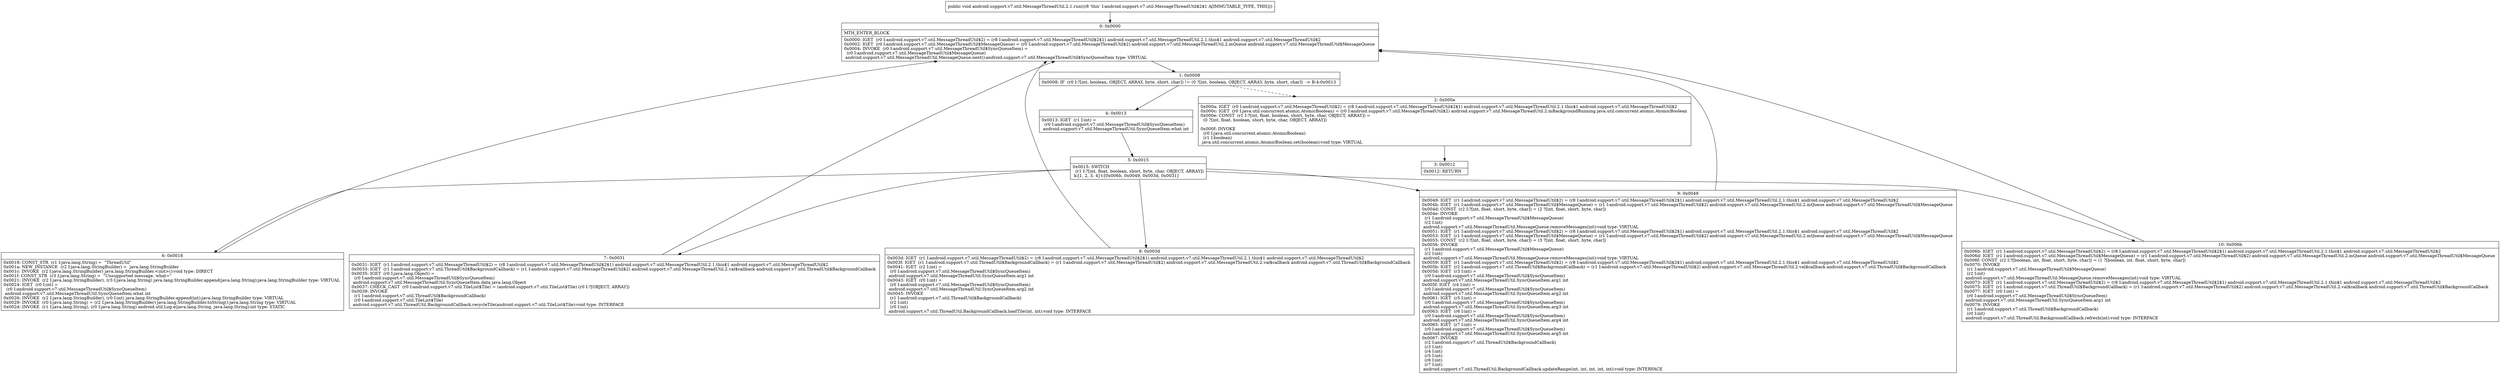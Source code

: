 digraph "CFG forandroid.support.v7.util.MessageThreadUtil.2.1.run()V" {
Node_0 [shape=record,label="{0\:\ 0x0000|MTH_ENTER_BLOCK\l|0x0000: IGET  (r0 I:android.support.v7.util.MessageThreadUtil$2) = (r8 I:android.support.v7.util.MessageThreadUtil$2$1) android.support.v7.util.MessageThreadUtil.2.1.this$1 android.support.v7.util.MessageThreadUtil$2 \l0x0002: IGET  (r0 I:android.support.v7.util.MessageThreadUtil$MessageQueue) = (r0 I:android.support.v7.util.MessageThreadUtil$2) android.support.v7.util.MessageThreadUtil.2.mQueue android.support.v7.util.MessageThreadUtil$MessageQueue \l0x0004: INVOKE  (r0 I:android.support.v7.util.MessageThreadUtil$SyncQueueItem) = \l  (r0 I:android.support.v7.util.MessageThreadUtil$MessageQueue)\l android.support.v7.util.MessageThreadUtil.MessageQueue.next():android.support.v7.util.MessageThreadUtil$SyncQueueItem type: VIRTUAL \l}"];
Node_1 [shape=record,label="{1\:\ 0x0008|0x0008: IF  (r0 I:?[int, boolean, OBJECT, ARRAY, byte, short, char]) != (0 ?[int, boolean, OBJECT, ARRAY, byte, short, char])  \-\> B:4:0x0013 \l}"];
Node_2 [shape=record,label="{2\:\ 0x000a|0x000a: IGET  (r0 I:android.support.v7.util.MessageThreadUtil$2) = (r8 I:android.support.v7.util.MessageThreadUtil$2$1) android.support.v7.util.MessageThreadUtil.2.1.this$1 android.support.v7.util.MessageThreadUtil$2 \l0x000c: IGET  (r0 I:java.util.concurrent.atomic.AtomicBoolean) = (r0 I:android.support.v7.util.MessageThreadUtil$2) android.support.v7.util.MessageThreadUtil.2.mBackgroundRunning java.util.concurrent.atomic.AtomicBoolean \l0x000e: CONST  (r1 I:?[int, float, boolean, short, byte, char, OBJECT, ARRAY]) = \l  (0 ?[int, float, boolean, short, byte, char, OBJECT, ARRAY])\l \l0x000f: INVOKE  \l  (r0 I:java.util.concurrent.atomic.AtomicBoolean)\l  (r1 I:boolean)\l java.util.concurrent.atomic.AtomicBoolean.set(boolean):void type: VIRTUAL \l}"];
Node_3 [shape=record,label="{3\:\ 0x0012|0x0012: RETURN   \l}"];
Node_4 [shape=record,label="{4\:\ 0x0013|0x0013: IGET  (r1 I:int) = \l  (r0 I:android.support.v7.util.MessageThreadUtil$SyncQueueItem)\l android.support.v7.util.MessageThreadUtil.SyncQueueItem.what int \l}"];
Node_5 [shape=record,label="{5\:\ 0x0015|0x0015: SWITCH  \l  (r1 I:?[int, float, boolean, short, byte, char, OBJECT, ARRAY])\l k:[1, 2, 3, 4] t:[0x006b, 0x0049, 0x003d, 0x0031] \l}"];
Node_6 [shape=record,label="{6\:\ 0x0018|0x0018: CONST_STR  (r1 I:java.lang.String) =  \"ThreadUtil\" \l0x001a: NEW_INSTANCE  (r2 I:java.lang.StringBuilder) =  java.lang.StringBuilder \l0x001c: INVOKE  (r2 I:java.lang.StringBuilder) java.lang.StringBuilder.\<init\>():void type: DIRECT \l0x001f: CONST_STR  (r3 I:java.lang.String) =  \"Unsupported message, what=\" \l0x0021: INVOKE  (r2 I:java.lang.StringBuilder), (r3 I:java.lang.String) java.lang.StringBuilder.append(java.lang.String):java.lang.StringBuilder type: VIRTUAL \l0x0024: IGET  (r0 I:int) = \l  (r0 I:android.support.v7.util.MessageThreadUtil$SyncQueueItem)\l android.support.v7.util.MessageThreadUtil.SyncQueueItem.what int \l0x0026: INVOKE  (r2 I:java.lang.StringBuilder), (r0 I:int) java.lang.StringBuilder.append(int):java.lang.StringBuilder type: VIRTUAL \l0x0029: INVOKE  (r0 I:java.lang.String) = (r2 I:java.lang.StringBuilder) java.lang.StringBuilder.toString():java.lang.String type: VIRTUAL \l0x002d: INVOKE  (r1 I:java.lang.String), (r0 I:java.lang.String) android.util.Log.e(java.lang.String, java.lang.String):int type: STATIC \l}"];
Node_7 [shape=record,label="{7\:\ 0x0031|0x0031: IGET  (r1 I:android.support.v7.util.MessageThreadUtil$2) = (r8 I:android.support.v7.util.MessageThreadUtil$2$1) android.support.v7.util.MessageThreadUtil.2.1.this$1 android.support.v7.util.MessageThreadUtil$2 \l0x0033: IGET  (r1 I:android.support.v7.util.ThreadUtil$BackgroundCallback) = (r1 I:android.support.v7.util.MessageThreadUtil$2) android.support.v7.util.MessageThreadUtil.2.val$callback android.support.v7.util.ThreadUtil$BackgroundCallback \l0x0035: IGET  (r0 I:java.lang.Object) = \l  (r0 I:android.support.v7.util.MessageThreadUtil$SyncQueueItem)\l android.support.v7.util.MessageThreadUtil.SyncQueueItem.data java.lang.Object \l0x0037: CHECK_CAST  (r0 I:android.support.v7.util.TileList$Tile) = (android.support.v7.util.TileList$Tile) (r0 I:?[OBJECT, ARRAY]) \l0x0039: INVOKE  \l  (r1 I:android.support.v7.util.ThreadUtil$BackgroundCallback)\l  (r0 I:android.support.v7.util.TileList$Tile)\l android.support.v7.util.ThreadUtil.BackgroundCallback.recycleTile(android.support.v7.util.TileList$Tile):void type: INTERFACE \l}"];
Node_8 [shape=record,label="{8\:\ 0x003d|0x003d: IGET  (r1 I:android.support.v7.util.MessageThreadUtil$2) = (r8 I:android.support.v7.util.MessageThreadUtil$2$1) android.support.v7.util.MessageThreadUtil.2.1.this$1 android.support.v7.util.MessageThreadUtil$2 \l0x003f: IGET  (r1 I:android.support.v7.util.ThreadUtil$BackgroundCallback) = (r1 I:android.support.v7.util.MessageThreadUtil$2) android.support.v7.util.MessageThreadUtil.2.val$callback android.support.v7.util.ThreadUtil$BackgroundCallback \l0x0041: IGET  (r2 I:int) = \l  (r0 I:android.support.v7.util.MessageThreadUtil$SyncQueueItem)\l android.support.v7.util.MessageThreadUtil.SyncQueueItem.arg1 int \l0x0043: IGET  (r0 I:int) = \l  (r0 I:android.support.v7.util.MessageThreadUtil$SyncQueueItem)\l android.support.v7.util.MessageThreadUtil.SyncQueueItem.arg2 int \l0x0045: INVOKE  \l  (r1 I:android.support.v7.util.ThreadUtil$BackgroundCallback)\l  (r2 I:int)\l  (r0 I:int)\l android.support.v7.util.ThreadUtil.BackgroundCallback.loadTile(int, int):void type: INTERFACE \l}"];
Node_9 [shape=record,label="{9\:\ 0x0049|0x0049: IGET  (r1 I:android.support.v7.util.MessageThreadUtil$2) = (r8 I:android.support.v7.util.MessageThreadUtil$2$1) android.support.v7.util.MessageThreadUtil.2.1.this$1 android.support.v7.util.MessageThreadUtil$2 \l0x004b: IGET  (r1 I:android.support.v7.util.MessageThreadUtil$MessageQueue) = (r1 I:android.support.v7.util.MessageThreadUtil$2) android.support.v7.util.MessageThreadUtil.2.mQueue android.support.v7.util.MessageThreadUtil$MessageQueue \l0x004d: CONST  (r2 I:?[int, float, short, byte, char]) = (2 ?[int, float, short, byte, char]) \l0x004e: INVOKE  \l  (r1 I:android.support.v7.util.MessageThreadUtil$MessageQueue)\l  (r2 I:int)\l android.support.v7.util.MessageThreadUtil.MessageQueue.removeMessages(int):void type: VIRTUAL \l0x0051: IGET  (r1 I:android.support.v7.util.MessageThreadUtil$2) = (r8 I:android.support.v7.util.MessageThreadUtil$2$1) android.support.v7.util.MessageThreadUtil.2.1.this$1 android.support.v7.util.MessageThreadUtil$2 \l0x0053: IGET  (r1 I:android.support.v7.util.MessageThreadUtil$MessageQueue) = (r1 I:android.support.v7.util.MessageThreadUtil$2) android.support.v7.util.MessageThreadUtil.2.mQueue android.support.v7.util.MessageThreadUtil$MessageQueue \l0x0055: CONST  (r2 I:?[int, float, short, byte, char]) = (3 ?[int, float, short, byte, char]) \l0x0056: INVOKE  \l  (r1 I:android.support.v7.util.MessageThreadUtil$MessageQueue)\l  (r2 I:int)\l android.support.v7.util.MessageThreadUtil.MessageQueue.removeMessages(int):void type: VIRTUAL \l0x0059: IGET  (r1 I:android.support.v7.util.MessageThreadUtil$2) = (r8 I:android.support.v7.util.MessageThreadUtil$2$1) android.support.v7.util.MessageThreadUtil.2.1.this$1 android.support.v7.util.MessageThreadUtil$2 \l0x005b: IGET  (r2 I:android.support.v7.util.ThreadUtil$BackgroundCallback) = (r1 I:android.support.v7.util.MessageThreadUtil$2) android.support.v7.util.MessageThreadUtil.2.val$callback android.support.v7.util.ThreadUtil$BackgroundCallback \l0x005d: IGET  (r3 I:int) = \l  (r0 I:android.support.v7.util.MessageThreadUtil$SyncQueueItem)\l android.support.v7.util.MessageThreadUtil.SyncQueueItem.arg1 int \l0x005f: IGET  (r4 I:int) = \l  (r0 I:android.support.v7.util.MessageThreadUtil$SyncQueueItem)\l android.support.v7.util.MessageThreadUtil.SyncQueueItem.arg2 int \l0x0061: IGET  (r5 I:int) = \l  (r0 I:android.support.v7.util.MessageThreadUtil$SyncQueueItem)\l android.support.v7.util.MessageThreadUtil.SyncQueueItem.arg3 int \l0x0063: IGET  (r6 I:int) = \l  (r0 I:android.support.v7.util.MessageThreadUtil$SyncQueueItem)\l android.support.v7.util.MessageThreadUtil.SyncQueueItem.arg4 int \l0x0065: IGET  (r7 I:int) = \l  (r0 I:android.support.v7.util.MessageThreadUtil$SyncQueueItem)\l android.support.v7.util.MessageThreadUtil.SyncQueueItem.arg5 int \l0x0067: INVOKE  \l  (r2 I:android.support.v7.util.ThreadUtil$BackgroundCallback)\l  (r3 I:int)\l  (r4 I:int)\l  (r5 I:int)\l  (r6 I:int)\l  (r7 I:int)\l android.support.v7.util.ThreadUtil.BackgroundCallback.updateRange(int, int, int, int, int):void type: INTERFACE \l}"];
Node_10 [shape=record,label="{10\:\ 0x006b|0x006b: IGET  (r1 I:android.support.v7.util.MessageThreadUtil$2) = (r8 I:android.support.v7.util.MessageThreadUtil$2$1) android.support.v7.util.MessageThreadUtil.2.1.this$1 android.support.v7.util.MessageThreadUtil$2 \l0x006d: IGET  (r1 I:android.support.v7.util.MessageThreadUtil$MessageQueue) = (r1 I:android.support.v7.util.MessageThreadUtil$2) android.support.v7.util.MessageThreadUtil.2.mQueue android.support.v7.util.MessageThreadUtil$MessageQueue \l0x006f: CONST  (r2 I:?[boolean, int, float, short, byte, char]) = (1 ?[boolean, int, float, short, byte, char]) \l0x0070: INVOKE  \l  (r1 I:android.support.v7.util.MessageThreadUtil$MessageQueue)\l  (r2 I:int)\l android.support.v7.util.MessageThreadUtil.MessageQueue.removeMessages(int):void type: VIRTUAL \l0x0073: IGET  (r1 I:android.support.v7.util.MessageThreadUtil$2) = (r8 I:android.support.v7.util.MessageThreadUtil$2$1) android.support.v7.util.MessageThreadUtil.2.1.this$1 android.support.v7.util.MessageThreadUtil$2 \l0x0075: IGET  (r1 I:android.support.v7.util.ThreadUtil$BackgroundCallback) = (r1 I:android.support.v7.util.MessageThreadUtil$2) android.support.v7.util.MessageThreadUtil.2.val$callback android.support.v7.util.ThreadUtil$BackgroundCallback \l0x0077: IGET  (r0 I:int) = \l  (r0 I:android.support.v7.util.MessageThreadUtil$SyncQueueItem)\l android.support.v7.util.MessageThreadUtil.SyncQueueItem.arg1 int \l0x0079: INVOKE  \l  (r1 I:android.support.v7.util.ThreadUtil$BackgroundCallback)\l  (r0 I:int)\l android.support.v7.util.ThreadUtil.BackgroundCallback.refresh(int):void type: INTERFACE \l}"];
MethodNode[shape=record,label="{public void android.support.v7.util.MessageThreadUtil.2.1.run((r8 'this' I:android.support.v7.util.MessageThreadUtil$2$1 A[IMMUTABLE_TYPE, THIS])) }"];
MethodNode -> Node_0;
Node_0 -> Node_1;
Node_1 -> Node_2[style=dashed];
Node_1 -> Node_4;
Node_2 -> Node_3;
Node_4 -> Node_5;
Node_5 -> Node_6;
Node_5 -> Node_7;
Node_5 -> Node_8;
Node_5 -> Node_9;
Node_5 -> Node_10;
Node_6 -> Node_0;
Node_7 -> Node_0;
Node_8 -> Node_0;
Node_9 -> Node_0;
Node_10 -> Node_0;
}

